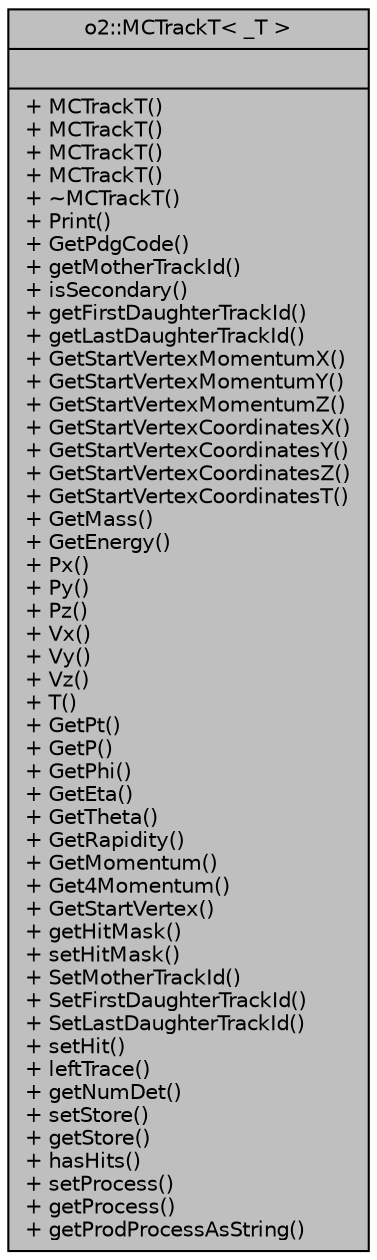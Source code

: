 digraph "o2::MCTrackT&lt; _T &gt;"
{
 // INTERACTIVE_SVG=YES
  bgcolor="transparent";
  edge [fontname="Helvetica",fontsize="10",labelfontname="Helvetica",labelfontsize="10"];
  node [fontname="Helvetica",fontsize="10",shape=record];
  Node1 [label="{o2::MCTrackT\< _T \>\n||+ MCTrackT()\l+ MCTrackT()\l+ MCTrackT()\l+ MCTrackT()\l+ ~MCTrackT()\l+ Print()\l+ GetPdgCode()\l+ getMotherTrackId()\l+ isSecondary()\l+ getFirstDaughterTrackId()\l+ getLastDaughterTrackId()\l+ GetStartVertexMomentumX()\l+ GetStartVertexMomentumY()\l+ GetStartVertexMomentumZ()\l+ GetStartVertexCoordinatesX()\l+ GetStartVertexCoordinatesY()\l+ GetStartVertexCoordinatesZ()\l+ GetStartVertexCoordinatesT()\l+ GetMass()\l+ GetEnergy()\l+ Px()\l+ Py()\l+ Pz()\l+ Vx()\l+ Vy()\l+ Vz()\l+ T()\l+ GetPt()\l+ GetP()\l+ GetPhi()\l+ GetEta()\l+ GetTheta()\l+ GetRapidity()\l+ GetMomentum()\l+ Get4Momentum()\l+ GetStartVertex()\l+ getHitMask()\l+ setHitMask()\l+ SetMotherTrackId()\l+ SetFirstDaughterTrackId()\l+ SetLastDaughterTrackId()\l+ setHit()\l+ leftTrace()\l+ getNumDet()\l+ setStore()\l+ getStore()\l+ hasHits()\l+ setProcess()\l+ getProcess()\l+ getProdProcessAsString()\l}",height=0.2,width=0.4,color="black", fillcolor="grey75", style="filled", fontcolor="black"];
}
